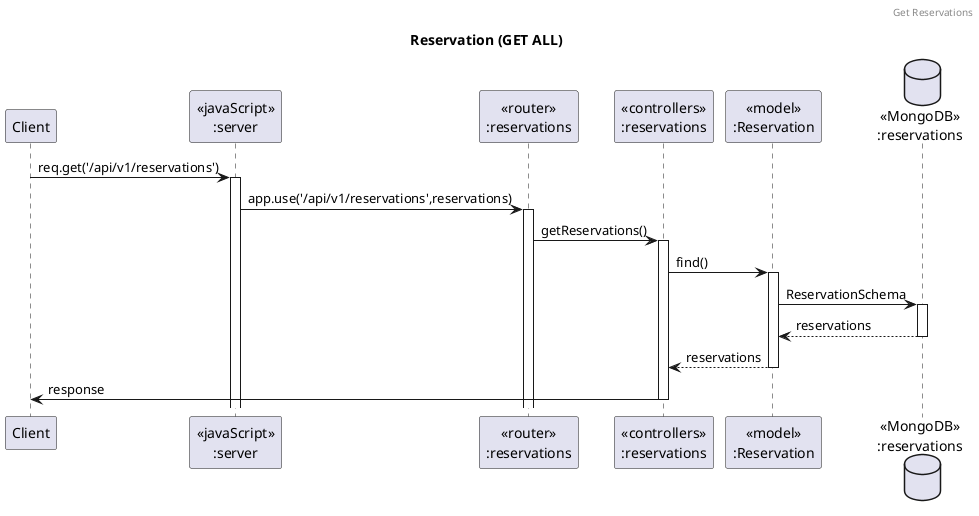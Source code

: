 @startuml Reservation (GET ALL)

header Get Reservations
title "Reservation (GET ALL)"

participant "Client" as client
participant "<<javaScript>>\n:server" as server
participant "<<router>>\n:reservations" as routerReservations
participant "<<controllers>>\n:reservations" as controllersReservations
participant "<<model>>\n:Reservation" as modelReservation
database "<<MongoDB>>\n:reservations" as ReservationDatabase

client->server ++:req.get('/api/v1/reservations')
server->routerReservations ++:app.use('/api/v1/reservations',reservations)
routerReservations->controllersReservations ++:getReservations()
controllersReservations ->modelReservation ++: find()
modelReservation -> ReservationDatabase ++: ReservationSchema
ReservationDatabase --> modelReservation --: reservations
controllersReservations <-- modelReservation --:reservations
controllersReservations->client --:response

@enduml